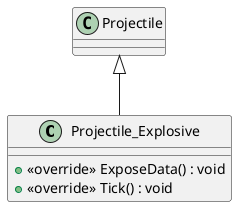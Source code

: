 @startuml
class Projectile_Explosive {
    + <<override>> ExposeData() : void
    + <<override>> Tick() : void
}
Projectile <|-- Projectile_Explosive
@enduml
